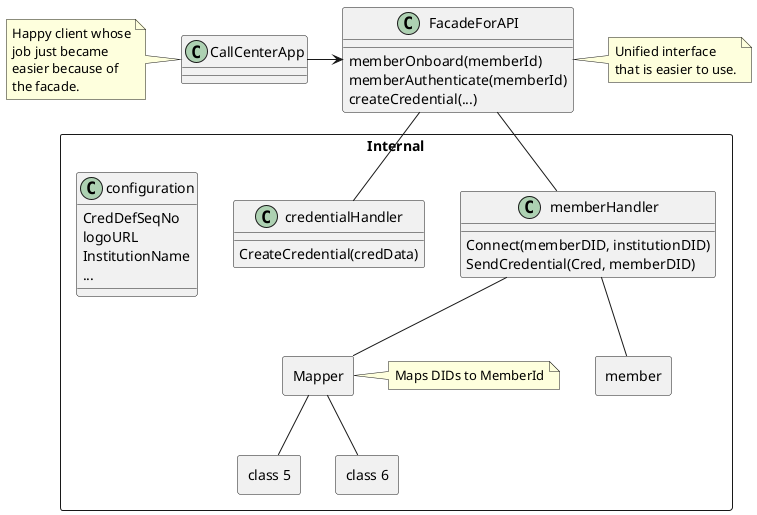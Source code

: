 @startuml
class CallCenterApp
class FacadeForAPI {
  {method} memberOnboard(memberId)
  {method} memberAuthenticate(memberId)
  {method} createCredential(...)

}
CallCenterApp -> FacadeForAPI

package "Internal" <<rectangle>> {

  FacadeForAPI -- "memberHandler"
  FacadeForAPI -- "credentialHandler"

  class memberHandler {
    {method} Connect(memberDID, institutionDID)
    {method} SendCredential(Cred, memberDID)
  }

  class "credentialHandler" {
    {method} CreateCredential(credData)

  }

  class "configuration" {
    {field} CredDefSeqNo
    {field} logoURL
    {field} InstitutionName
    {field} ...

  }

  package "member" <<rectangle>> {
  }

  package "Mapper" <<rectangle>> {
  }

  'package "class 4" <<rectangle>> {
  '}

  package "class 5" <<rectangle>> {
  }

  package "class 6" <<rectangle>> {
  }

  "memberHandler" -- "member"
  "memberHandler" -- "Mapper"
  '"member" -- "class 4"
  "Mapper" -- "class 5"
  "Mapper" -- "class 6"
  ' "class 4" -- "class 5"
  ' "class 4" -- "class 6"
  note right of Mapper
    Maps DIDs to MemberId
  end note

}


note left of CallCenterApp
  Happy client whose
  job just became
  easier because of
  the facade.
end note

note right of FacadeForAPI
Unified interface
that is easier to use.
end note
@enduml